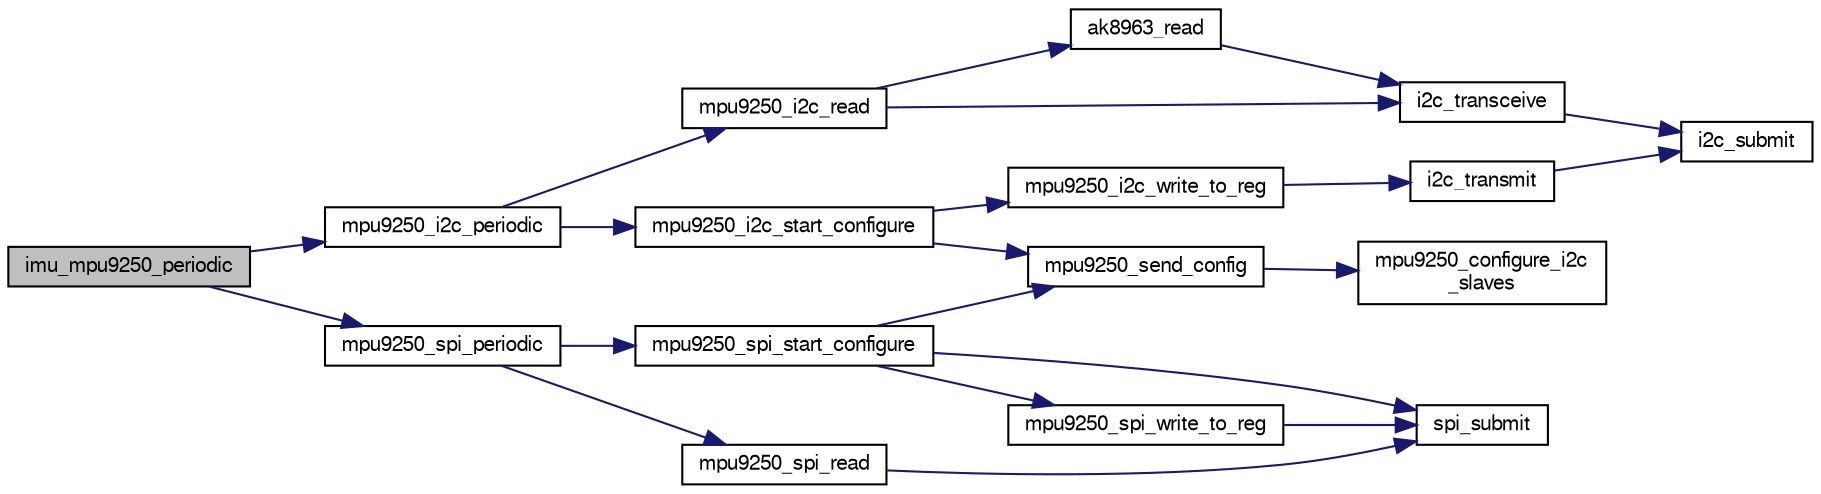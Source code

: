 digraph "imu_mpu9250_periodic"
{
  edge [fontname="FreeSans",fontsize="10",labelfontname="FreeSans",labelfontsize="10"];
  node [fontname="FreeSans",fontsize="10",shape=record];
  rankdir="LR";
  Node1 [label="imu_mpu9250_periodic",height=0.2,width=0.4,color="black", fillcolor="grey75", style="filled", fontcolor="black"];
  Node1 -> Node2 [color="midnightblue",fontsize="10",style="solid",fontname="FreeSans"];
  Node2 [label="mpu9250_i2c_periodic",height=0.2,width=0.4,color="black", fillcolor="white", style="filled",URL="$mpu9250__i2c_8h.html#a9186a17bab6df9561bd3f4bb088fa99e",tooltip="convenience function: read or start configuration if not already initialized "];
  Node2 -> Node3 [color="midnightblue",fontsize="10",style="solid",fontname="FreeSans"];
  Node3 [label="mpu9250_i2c_read",height=0.2,width=0.4,color="black", fillcolor="white", style="filled",URL="$mpu9250__i2c_8h.html#a64969bf12980c6f6a338452f2552fc91"];
  Node3 -> Node4 [color="midnightblue",fontsize="10",style="solid",fontname="FreeSans"];
  Node4 [label="ak8963_read",height=0.2,width=0.4,color="black", fillcolor="white", style="filled",URL="$ak8963_8c.html#adfac2f0ad8cc1dd43748e5a850139c0c"];
  Node4 -> Node5 [color="midnightblue",fontsize="10",style="solid",fontname="FreeSans"];
  Node5 [label="i2c_transceive",height=0.2,width=0.4,color="black", fillcolor="white", style="filled",URL="$group__i2c.html#gafb731922c9fb73255aa4cc11e34bfbd6",tooltip="Submit a write/read transaction. "];
  Node5 -> Node6 [color="midnightblue",fontsize="10",style="solid",fontname="FreeSans"];
  Node6 [label="i2c_submit",height=0.2,width=0.4,color="black", fillcolor="white", style="filled",URL="$group__i2c.html#ga4eed48e542a9c71b93372f5a38d7e367",tooltip="Submit a I2C transaction. "];
  Node3 -> Node5 [color="midnightblue",fontsize="10",style="solid",fontname="FreeSans"];
  Node2 -> Node7 [color="midnightblue",fontsize="10",style="solid",fontname="FreeSans"];
  Node7 [label="mpu9250_i2c_start_configure",height=0.2,width=0.4,color="black", fillcolor="white", style="filled",URL="$mpu9250__i2c_8h.html#aa6574d578c0a32f04893e3119a102ee6"];
  Node7 -> Node8 [color="midnightblue",fontsize="10",style="solid",fontname="FreeSans"];
  Node8 [label="mpu9250_i2c_write_to_reg",height=0.2,width=0.4,color="black", fillcolor="white", style="filled",URL="$mpu9250__i2c_8c.html#a34dd744ef31f8ad77b63bb75d3e64c1f"];
  Node8 -> Node9 [color="midnightblue",fontsize="10",style="solid",fontname="FreeSans"];
  Node9 [label="i2c_transmit",height=0.2,width=0.4,color="black", fillcolor="white", style="filled",URL="$group__i2c.html#ga54405aa058f14a143b8b1b5380015927",tooltip="Submit a write only transaction. "];
  Node9 -> Node6 [color="midnightblue",fontsize="10",style="solid",fontname="FreeSans"];
  Node7 -> Node10 [color="midnightblue",fontsize="10",style="solid",fontname="FreeSans"];
  Node10 [label="mpu9250_send_config",height=0.2,width=0.4,color="black", fillcolor="white", style="filled",URL="$mpu9250_8c.html#a5a845891a5217c8082995fbbf9c94653",tooltip="Configuration sequence called once before normal use. "];
  Node10 -> Node11 [color="midnightblue",fontsize="10",style="solid",fontname="FreeSans"];
  Node11 [label="mpu9250_configure_i2c\l_slaves",height=0.2,width=0.4,color="black", fillcolor="white", style="filled",URL="$mpu9250_8h.html#ad8c9bdb9e4d73f97f5b3daceb9e6e31b",tooltip="Configure I2C slaves of the MPU. "];
  Node1 -> Node12 [color="midnightblue",fontsize="10",style="solid",fontname="FreeSans"];
  Node12 [label="mpu9250_spi_periodic",height=0.2,width=0.4,color="black", fillcolor="white", style="filled",URL="$mpu9250__spi_8h.html#a7084b87018d7fa1b0693a41d01bc3f7f",tooltip="convenience function: read or start configuration if not already initialized "];
  Node12 -> Node13 [color="midnightblue",fontsize="10",style="solid",fontname="FreeSans"];
  Node13 [label="mpu9250_spi_read",height=0.2,width=0.4,color="black", fillcolor="white", style="filled",URL="$mpu9250__spi_8h.html#a65d28377a3dc0a210a139957e5f0baa4"];
  Node13 -> Node14 [color="midnightblue",fontsize="10",style="solid",fontname="FreeSans"];
  Node14 [label="spi_submit",height=0.2,width=0.4,color="black", fillcolor="white", style="filled",URL="$group__spi.html#ga5d383931766cb373ebad0b8bc26d439d",tooltip="Submit SPI transaction. "];
  Node12 -> Node15 [color="midnightblue",fontsize="10",style="solid",fontname="FreeSans"];
  Node15 [label="mpu9250_spi_start_configure",height=0.2,width=0.4,color="black", fillcolor="white", style="filled",URL="$mpu9250__spi_8h.html#ac4ebbe613cb0fbf0766180f78db0e175"];
  Node15 -> Node10 [color="midnightblue",fontsize="10",style="solid",fontname="FreeSans"];
  Node15 -> Node16 [color="midnightblue",fontsize="10",style="solid",fontname="FreeSans"];
  Node16 [label="mpu9250_spi_write_to_reg",height=0.2,width=0.4,color="black", fillcolor="white", style="filled",URL="$mpu9250__spi_8c.html#aa25ada77f4bd9839a1ca3badaf825b32"];
  Node16 -> Node14 [color="midnightblue",fontsize="10",style="solid",fontname="FreeSans"];
  Node15 -> Node14 [color="midnightblue",fontsize="10",style="solid",fontname="FreeSans"];
}
